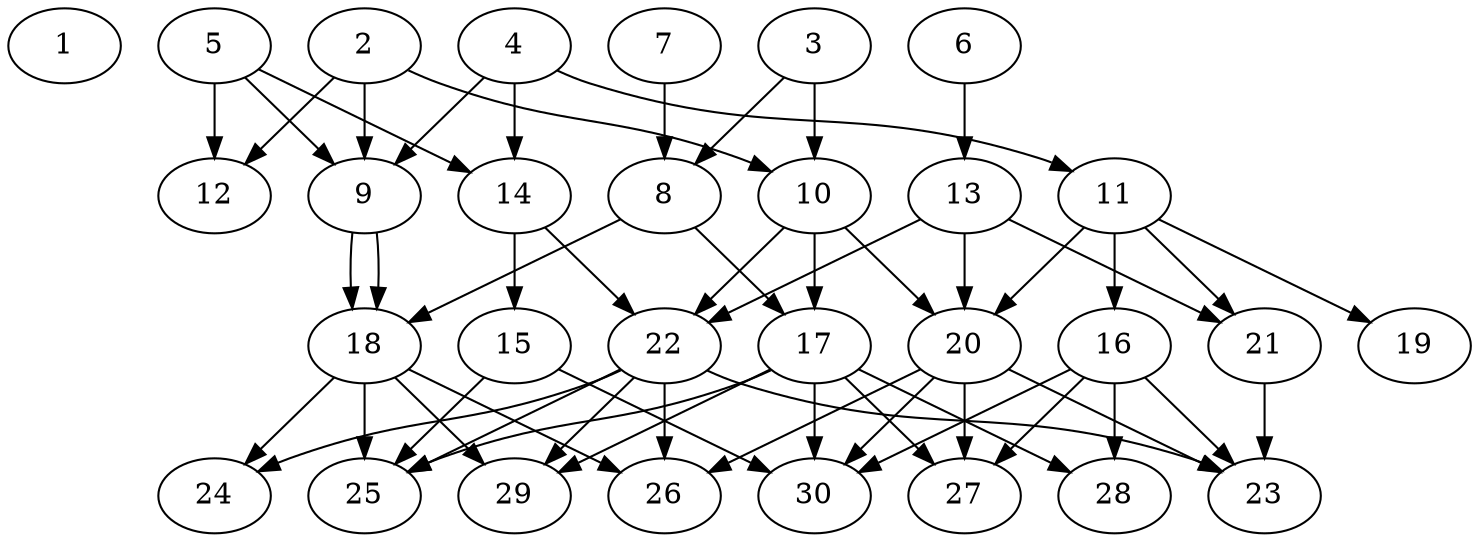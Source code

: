 // DAG (tier=2-normal, mode=compute, n=30, ccr=0.371, fat=0.548, density=0.431, regular=0.456, jump=0.169, mindata=524288, maxdata=8388608)
// DAG automatically generated by daggen at Sun Aug 24 16:33:33 2025
// /home/ermia/Project/Environments/daggen/bin/daggen --dot --ccr 0.371 --fat 0.548 --regular 0.456 --density 0.431 --jump 0.169 --mindata 524288 --maxdata 8388608 -n 30 
digraph G {
  1 [size="2340403261600698", alpha="0.10", expect_size="1170201630800349"]
  2 [size="363422041335939465216", alpha="0.14", expect_size="181711020667969732608"]
  2 -> 9 [size ="407409197580288"]
  2 -> 10 [size ="407409197580288"]
  2 -> 12 [size ="407409197580288"]
  3 [size="270922413604304060416", alpha="0.10", expect_size="135461206802152030208"]
  3 -> 8 [size ="334955112562688"]
  3 -> 10 [size ="334955112562688"]
  4 [size="406307898735552626688", alpha="0.07", expect_size="203153949367776313344"]
  4 -> 9 [size ="438860840435712"]
  4 -> 11 [size ="438860840435712"]
  4 -> 14 [size ="438860840435712"]
  5 [size="140920982731340", alpha="0.16", expect_size="70460491365670"]
  5 -> 9 [size ="3867492220928"]
  5 -> 12 [size ="3867492220928"]
  5 -> 14 [size ="3867492220928"]
  6 [size="436872284737634304000", alpha="0.16", expect_size="218436142368817152000"]
  6 -> 13 [size ="460602526924800"]
  7 [size="993537529455341", alpha="0.20", expect_size="496768764727670"]
  7 -> 8 [size ="32324402020352"]
  8 [size="9047908648889636", alpha="0.08", expect_size="4523954324444818"]
  8 -> 17 [size ="18523690631168"]
  8 -> 18 [size ="18523690631168"]
  9 [size="651621193667397504", alpha="0.11", expect_size="325810596833698752"]
  9 -> 18 [size ="279959130079232"]
  9 -> 18 [size ="279959130079232"]
  10 [size="16781002823902114", alpha="0.15", expect_size="8390501411951057"]
  10 -> 17 [size ="543737834897408"]
  10 -> 20 [size ="543737834897408"]
  10 -> 22 [size ="543737834897408"]
  11 [size="153340674837569339392", alpha="0.10", expect_size="76670337418784669696"]
  11 -> 16 [size ="229189596741632"]
  11 -> 19 [size ="229189596741632"]
  11 -> 20 [size ="229189596741632"]
  11 -> 21 [size ="229189596741632"]
  12 [size="773036705029412096", alpha="0.14", expect_size="386518352514706048"]
  13 [size="141137166972267328", alpha="0.07", expect_size="70568583486133664"]
  13 -> 20 [size ="131679704317952"]
  13 -> 21 [size ="131679704317952"]
  13 -> 22 [size ="131679704317952"]
  14 [size="229731885570729181184", alpha="0.18", expect_size="114865942785364590592"]
  14 -> 15 [size ="300080313663488"]
  14 -> 22 [size ="300080313663488"]
  15 [size="8351908987470622", alpha="0.16", expect_size="4175954493735311"]
  15 -> 25 [size ="271017939304448"]
  15 -> 30 [size ="271017939304448"]
  16 [size="326511667856166016", alpha="0.03", expect_size="163255833928083008"]
  16 -> 23 [size ="146148643831808"]
  16 -> 27 [size ="146148643831808"]
  16 -> 28 [size ="146148643831808"]
  16 -> 30 [size ="146148643831808"]
  17 [size="2368716938208316", alpha="0.11", expect_size="1184358469104158"]
  17 -> 25 [size ="184280680497152"]
  17 -> 27 [size ="184280680497152"]
  17 -> 28 [size ="184280680497152"]
  17 -> 29 [size ="184280680497152"]
  17 -> 30 [size ="184280680497152"]
  18 [size="86146620391033929728", alpha="0.02", expect_size="43073310195516964864"]
  18 -> 24 [size ="156044625969152"]
  18 -> 25 [size ="156044625969152"]
  18 -> 26 [size ="156044625969152"]
  18 -> 29 [size ="156044625969152"]
  19 [size="233206179309755039744", alpha="0.08", expect_size="116603089654877519872"]
  20 [size="181606915632370336", alpha="0.18", expect_size="90803457816185168"]
  20 -> 23 [size ="131148470550528"]
  20 -> 26 [size ="131148470550528"]
  20 -> 27 [size ="131148470550528"]
  20 -> 30 [size ="131148470550528"]
  21 [size="12682839837653186", alpha="0.09", expect_size="6341419918826593"]
  21 -> 23 [size ="301084597813248"]
  22 [size="606113120865871744", alpha="0.11", expect_size="303056560432935872"]
  22 -> 23 [size ="440439802953728"]
  22 -> 24 [size ="440439802953728"]
  22 -> 25 [size ="440439802953728"]
  22 -> 26 [size ="440439802953728"]
  22 -> 29 [size ="440439802953728"]
  23 [size="319771028716831899648", alpha="0.06", expect_size="159885514358415949824"]
  24 [size="557210965137680236544", alpha="0.10", expect_size="278605482568840118272"]
  25 [size="165531365962701340672", alpha="0.03", expect_size="82765682981350670336"]
  26 [size="4635638783649424", alpha="0.15", expect_size="2317819391824712"]
  27 [size="337767760575200231424", alpha="0.05", expect_size="168883880287600115712"]
  28 [size="16023744655992553472", alpha="0.19", expect_size="8011872327996276736"]
  29 [size="410365875379746373632", alpha="0.15", expect_size="205182937689873186816"]
  30 [size="322219347575570432000", alpha="0.12", expect_size="161109673787785216000"]
}